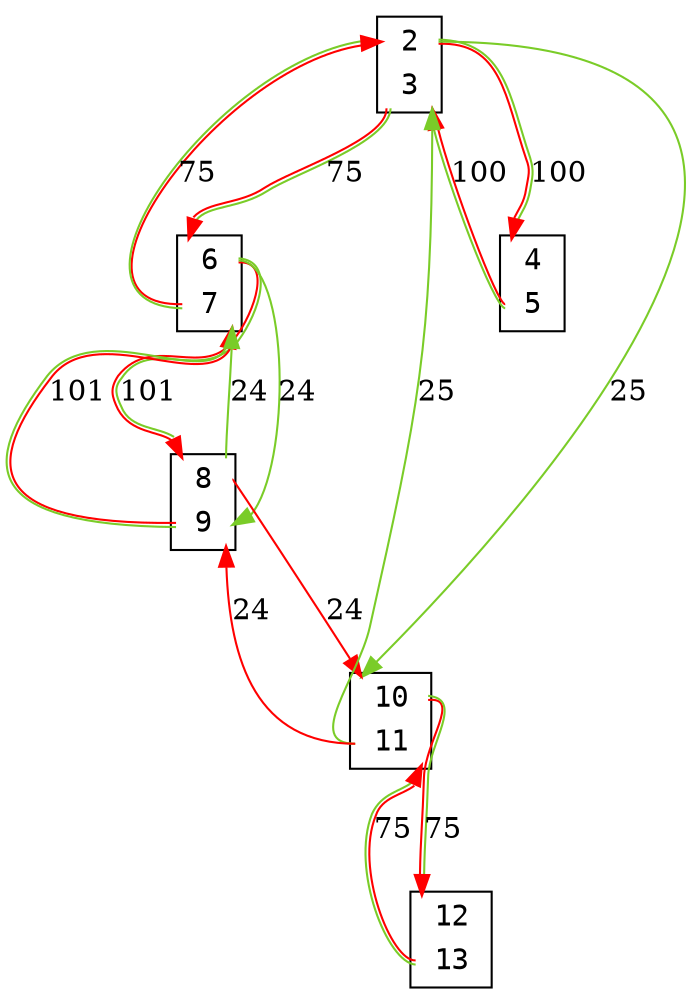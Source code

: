 digraph my_graph {
node[fontname=<Courier>,shape=<plaintext>]
vertex_0x7f273b4060d0_0x7f276bc16160[label=<<TABLE bgcolor = "white">
<TR><TD BORDER = "0" PORT = "port_0x7f273b4060d0_in"></TD><TD BORDER = "0" PORT = "port_">2</TD><TD BORDER = "0" PORT = "port_0x7f273b4060d0_out"></TD></TR>
<TR><TD BORDER = "0" PORT = "port_0x7f276bc16160_out"></TD><TD BORDER = "0" PORT = "port_">3</TD><TD BORDER = "0" PORT = "port_0x7f276bc16160_in"></TD></TR>
</TABLE>>,style=<filled>,color=<black>,fillcolor=<white>]
vertex_0x7f2736c16040_0x7f273b406df0[label=<<TABLE bgcolor = "white">
<TR><TD BORDER = "0" PORT = "port_0x7f273b406df0_in"></TD><TD BORDER = "0" PORT = "port_">4</TD><TD BORDER = "0" PORT = "port_0x7f273b406df0_out"></TD></TR>
<TR><TD BORDER = "0" PORT = "port_0x7f2736c16040_out"></TD><TD BORDER = "0" PORT = "port_">5</TD><TD BORDER = "0" PORT = "port_0x7f2736c16040_in"></TD></TR>
</TABLE>>,style=<filled>,color=<black>,fillcolor=<white>]
vertex_0x7f273b406850_0x7f276b816130[label=<<TABLE bgcolor = "white">
<TR><TD BORDER = "0" PORT = "port_0x7f273b406850_in"></TD><TD BORDER = "0" PORT = "port_">6</TD><TD BORDER = "0" PORT = "port_0x7f273b406850_out"></TD></TR>
<TR><TD BORDER = "0" PORT = "port_0x7f276b816130_out"></TD><TD BORDER = "0" PORT = "port_">7</TD><TD BORDER = "0" PORT = "port_0x7f276b816130_in"></TD></TR>
</TABLE>>,style=<filled>,color=<black>,fillcolor=<white>]
vertex_0x7f273b406940_0x7f276bc16130[label=<<TABLE bgcolor = "white">
<TR><TD BORDER = "0" PORT = "port_0x7f273b406940_in"></TD><TD BORDER = "0" PORT = "port_">8</TD><TD BORDER = "0" PORT = "port_0x7f273b406940_out"></TD></TR>
<TR><TD BORDER = "0" PORT = "port_0x7f276bc16130_out"></TD><TD BORDER = "0" PORT = "port_">9</TD><TD BORDER = "0" PORT = "port_0x7f276bc16130_in"></TD></TR>
</TABLE>>,style=<filled>,color=<black>,fillcolor=<white>]
vertex_0x7f273b406610_0x7f273b406af0[label=<<TABLE bgcolor = "white">
<TR><TD BORDER = "0" PORT = "port_0x7f273b406af0_in"></TD><TD BORDER = "0" PORT = "port_">10</TD><TD BORDER = "0" PORT = "port_0x7f273b406af0_out"></TD></TR>
<TR><TD BORDER = "0" PORT = "port_0x7f273b406610_out"></TD><TD BORDER = "0" PORT = "port_">11</TD><TD BORDER = "0" PORT = "port_0x7f273b406610_in"></TD></TR>
</TABLE>>,style=<filled>,color=<black>,fillcolor=<white>]
vertex_0x7f27370171c0_0x7f273b4061f0[label=<<TABLE bgcolor = "white">
<TR><TD BORDER = "0" PORT = "port_0x7f27370171c0_in"></TD><TD BORDER = "0" PORT = "port_">12</TD><TD BORDER = "0" PORT = "port_0x7f27370171c0_out"></TD></TR>
<TR><TD BORDER = "0" PORT = "port_0x7f273b4061f0_out"></TD><TD BORDER = "0" PORT = "port_">13</TD><TD BORDER = "0" PORT = "port_0x7f273b4061f0_in"></TD></TR>
</TABLE>>,style=<filled>,color=<black>,fillcolor=<white>]
vertex_0x7f273b4060d0_0x7f276bc16160:port_0x7f273b4060d0_out->vertex_0x7f2736c16040_0x7f273b406df0:port_0x7f273b406df0_in[label="100",len=<0>,K=<0>,color=<0 1 1:0.250 0.800 0.800>]
vertex_0x7f2736c16040_0x7f273b406df0:port_0x7f2736c16040_out->vertex_0x7f273b4060d0_0x7f276bc16160:port_0x7f276bc16160_in[label="100",len=<0>,K=<0>,color=<0 1 1:0.250 0.800 0.800>]
vertex_0x7f273b406850_0x7f276b816130:port_0x7f273b406850_out->vertex_0x7f273b406940_0x7f276bc16130:port_0x7f273b406940_in[label="101",len=<0>,K=<0>,color=<0 1 1:0.250 0.800 0.800>]
vertex_0x7f273b406940_0x7f276bc16130:port_0x7f276bc16130_out->vertex_0x7f273b406850_0x7f276b816130:port_0x7f276b816130_in[label="101",len=<0>,K=<0>,color=<0 1 1:0.250 0.800 0.800>]
vertex_0x7f273b406850_0x7f276b816130:port_0x7f273b406850_out->vertex_0x7f273b406940_0x7f276bc16130:port_0x7f276bc16130_in[label="24",len=<0>,K=<0>,color=<0.250 0.800 0.800>]
vertex_0x7f273b406940_0x7f276bc16130:port_0x7f273b406940_out->vertex_0x7f273b406850_0x7f276b816130:port_0x7f276b816130_in[label="24",len=<0>,K=<0>,color=<0.250 0.800 0.800>]
vertex_0x7f273b406610_0x7f273b406af0:port_0x7f273b406af0_out->vertex_0x7f27370171c0_0x7f273b4061f0:port_0x7f27370171c0_in[label="75",len=<0>,K=<0>,color=<0 1 1:0.250 0.800 0.800>]
vertex_0x7f27370171c0_0x7f273b4061f0:port_0x7f273b4061f0_out->vertex_0x7f273b406610_0x7f273b406af0:port_0x7f273b406610_in[label="75",len=<0>,K=<0>,color=<0 1 1:0.250 0.800 0.800>]
vertex_0x7f273b406610_0x7f273b406af0:port_0x7f273b406610_out->vertex_0x7f273b4060d0_0x7f276bc16160:port_0x7f276bc16160_in[label="25",len=<0>,K=<0>,color=<0.250 0.800 0.800>]
vertex_0x7f273b4060d0_0x7f276bc16160:port_0x7f273b4060d0_out->vertex_0x7f273b406610_0x7f273b406af0:port_0x7f273b406af0_in[label="25",len=<0>,K=<0>,color=<0.250 0.800 0.800>]
vertex_0x7f273b4060d0_0x7f276bc16160:port_0x7f276bc16160_out->vertex_0x7f273b406850_0x7f276b816130:port_0x7f273b406850_in[label="75",len=<0>,K=<0>,color=<0 1 1:0.250 0.800 0.800>]
vertex_0x7f273b406850_0x7f276b816130:port_0x7f276b816130_out->vertex_0x7f273b4060d0_0x7f276bc16160:port_0x7f273b4060d0_in[label="75",len=<0>,K=<0>,color=<0 1 1:0.250 0.800 0.800>]
vertex_0x7f273b406940_0x7f276bc16130:port_0x7f273b406940_out->vertex_0x7f273b406610_0x7f273b406af0:port_0x7f273b406af0_in[label="24",len=<0>,K=<0>,color=<0 1 1>]
vertex_0x7f273b406610_0x7f273b406af0:port_0x7f273b406610_out->vertex_0x7f273b406940_0x7f276bc16130:port_0x7f276bc16130_in[label="24",len=<0>,K=<0>,color=<0 1 1>]
}
